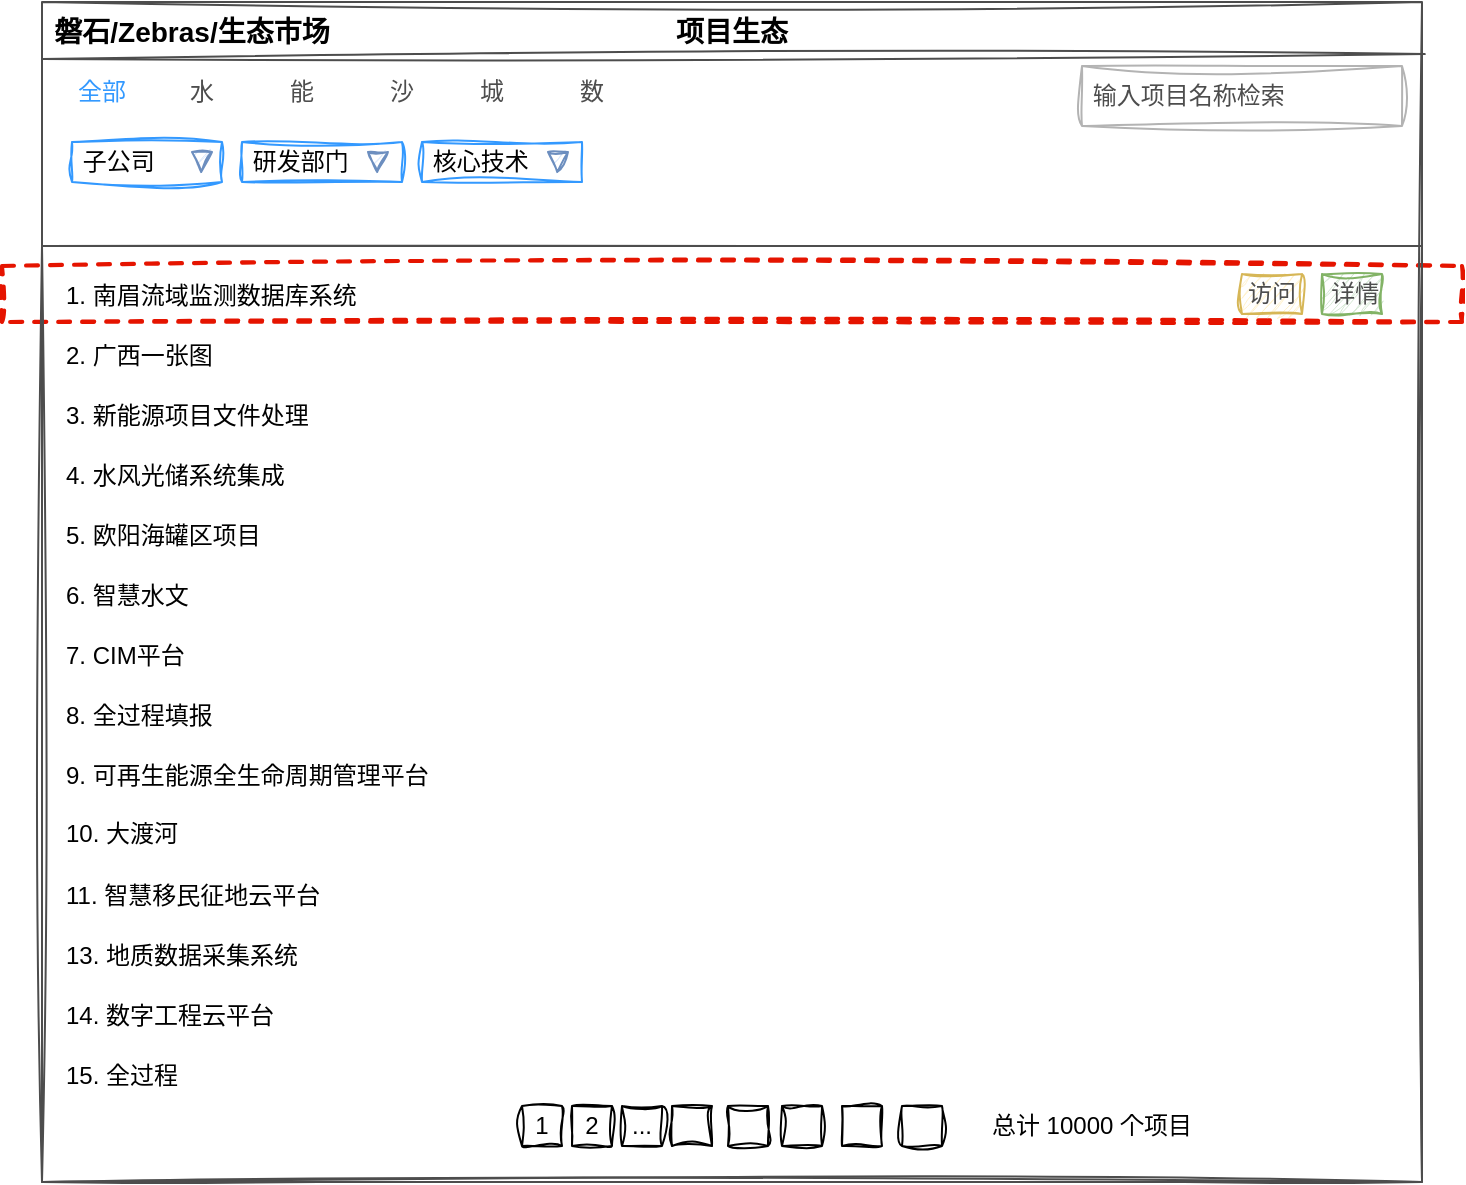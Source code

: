 <mxfile version="23.1.5" type="github">
  <diagram name="第 1 页" id="y4OPuHrL55n07sODktMv">
    <mxGraphModel dx="1799" dy="1003" grid="1" gridSize="10" guides="1" tooltips="1" connect="1" arrows="1" fold="1" page="1" pageScale="1" pageWidth="827" pageHeight="1169" math="0" shadow="0">
      <root>
        <mxCell id="0" />
        <mxCell id="1" parent="0" />
        <mxCell id="23BlMbJfh4G_maGioOW0-32" value="" style="rounded=0;whiteSpace=wrap;html=1;fillColor=none;dashed=1;strokeWidth=2;strokeColor=#E51400;sketch=1;curveFitting=1;jiggle=2;shadow=0;" vertex="1" parent="1">
          <mxGeometry x="40" y="272" width="730" height="28" as="geometry" />
        </mxCell>
        <mxCell id="GQAXHznCBVrPEbRLYMm7-1" value="" style="rounded=0;whiteSpace=wrap;html=1;fillColor=none;strokeColor=#4D4D4D;sketch=1;curveFitting=1;jiggle=2;shadow=0;" parent="1" vertex="1">
          <mxGeometry x="60" y="140" width="690" height="590" as="geometry" />
        </mxCell>
        <mxCell id="GQAXHznCBVrPEbRLYMm7-2" value="" style="rounded=0;whiteSpace=wrap;html=1;fillColor=none;strokeColor=#4D4D4D;sketch=1;curveFitting=1;jiggle=2;shadow=0;" parent="1" vertex="1">
          <mxGeometry x="60" y="262" width="690" height="468" as="geometry" />
        </mxCell>
        <mxCell id="GQAXHznCBVrPEbRLYMm7-3" value="1. 南眉流域监测数据库系统" style="text;html=1;align=left;verticalAlign=middle;whiteSpace=wrap;rounded=0;sketch=1;curveFitting=1;jiggle=2;shadow=0;" parent="1" vertex="1">
          <mxGeometry x="70" y="272" width="250" height="30" as="geometry" />
        </mxCell>
        <mxCell id="GQAXHznCBVrPEbRLYMm7-4" value="2. 广西一张图" style="text;html=1;align=left;verticalAlign=middle;whiteSpace=wrap;rounded=0;sketch=1;curveFitting=1;jiggle=2;shadow=0;" parent="1" vertex="1">
          <mxGeometry x="70" y="302" width="250" height="30" as="geometry" />
        </mxCell>
        <mxCell id="GQAXHznCBVrPEbRLYMm7-5" value="3. 新能源项目文件处理" style="text;html=1;align=left;verticalAlign=middle;whiteSpace=wrap;rounded=0;sketch=1;curveFitting=1;jiggle=2;shadow=0;" parent="1" vertex="1">
          <mxGeometry x="70" y="332" width="250" height="30" as="geometry" />
        </mxCell>
        <mxCell id="GQAXHznCBVrPEbRLYMm7-6" value="4. 水风光储系统集成" style="text;html=1;align=left;verticalAlign=middle;whiteSpace=wrap;rounded=0;sketch=1;curveFitting=1;jiggle=2;shadow=0;" parent="1" vertex="1">
          <mxGeometry x="70" y="362" width="250" height="30" as="geometry" />
        </mxCell>
        <mxCell id="GQAXHznCBVrPEbRLYMm7-7" value="5. 欧阳海罐区项目" style="text;html=1;align=left;verticalAlign=middle;whiteSpace=wrap;rounded=0;sketch=1;curveFitting=1;jiggle=2;shadow=0;" parent="1" vertex="1">
          <mxGeometry x="70" y="392" width="250" height="30" as="geometry" />
        </mxCell>
        <mxCell id="GQAXHznCBVrPEbRLYMm7-8" value="6. 智慧水文" style="text;html=1;align=left;verticalAlign=middle;whiteSpace=wrap;rounded=0;sketch=1;curveFitting=1;jiggle=2;shadow=0;" parent="1" vertex="1">
          <mxGeometry x="70" y="422" width="250" height="30" as="geometry" />
        </mxCell>
        <mxCell id="GQAXHznCBVrPEbRLYMm7-9" value="7. CIM平台" style="text;html=1;align=left;verticalAlign=middle;whiteSpace=wrap;rounded=0;sketch=1;curveFitting=1;jiggle=2;shadow=0;" parent="1" vertex="1">
          <mxGeometry x="70" y="452" width="250" height="30" as="geometry" />
        </mxCell>
        <mxCell id="GQAXHznCBVrPEbRLYMm7-10" value="8. 全过程填报" style="text;html=1;align=left;verticalAlign=middle;whiteSpace=wrap;rounded=0;sketch=1;curveFitting=1;jiggle=2;shadow=0;" parent="1" vertex="1">
          <mxGeometry x="70" y="482" width="250" height="30" as="geometry" />
        </mxCell>
        <mxCell id="GQAXHznCBVrPEbRLYMm7-11" value="9. 可再生能源全生命周期管理平台" style="text;html=1;align=left;verticalAlign=middle;whiteSpace=wrap;rounded=0;sketch=1;curveFitting=1;jiggle=2;shadow=0;" parent="1" vertex="1">
          <mxGeometry x="70" y="512" width="250" height="30" as="geometry" />
        </mxCell>
        <mxCell id="GQAXHznCBVrPEbRLYMm7-12" value="10. 大渡河" style="text;html=1;align=left;verticalAlign=middle;whiteSpace=wrap;rounded=0;sketch=1;curveFitting=1;jiggle=2;shadow=0;" parent="1" vertex="1">
          <mxGeometry x="70" y="542" width="250" height="28" as="geometry" />
        </mxCell>
        <mxCell id="GQAXHznCBVrPEbRLYMm7-13" value="11. 智慧移民征地云平台" style="text;html=1;align=left;verticalAlign=middle;whiteSpace=wrap;rounded=0;sketch=1;curveFitting=1;jiggle=2;shadow=0;" parent="1" vertex="1">
          <mxGeometry x="70" y="572" width="250" height="30" as="geometry" />
        </mxCell>
        <mxCell id="GQAXHznCBVrPEbRLYMm7-14" value="13. 地质数据采集系统" style="text;html=1;align=left;verticalAlign=middle;whiteSpace=wrap;rounded=0;sketch=1;curveFitting=1;jiggle=2;shadow=0;" parent="1" vertex="1">
          <mxGeometry x="70" y="602" width="250" height="30" as="geometry" />
        </mxCell>
        <mxCell id="GQAXHznCBVrPEbRLYMm7-15" value="14. 数字工程云平台" style="text;html=1;align=left;verticalAlign=middle;whiteSpace=wrap;rounded=0;sketch=1;curveFitting=1;jiggle=2;shadow=0;" parent="1" vertex="1">
          <mxGeometry x="70" y="632" width="210" height="30" as="geometry" />
        </mxCell>
        <mxCell id="GQAXHznCBVrPEbRLYMm7-16" value="15. 全过程" style="text;html=1;align=left;verticalAlign=middle;whiteSpace=wrap;rounded=0;sketch=1;curveFitting=1;jiggle=2;shadow=0;" parent="1" vertex="1">
          <mxGeometry x="70" y="662" width="210" height="30" as="geometry" />
        </mxCell>
        <mxCell id="23BlMbJfh4G_maGioOW0-2" value="项目生态" style="text;html=1;align=center;verticalAlign=middle;whiteSpace=wrap;rounded=0;fontSize=14;fontStyle=1;sketch=1;curveFitting=1;jiggle=2;shadow=0;" vertex="1" parent="1">
          <mxGeometry x="375" y="140" width="60" height="30" as="geometry" />
        </mxCell>
        <mxCell id="23BlMbJfh4G_maGioOW0-3" value="磐石/Zebras/生态市场" style="text;html=1;align=center;verticalAlign=middle;whiteSpace=wrap;rounded=0;fontSize=14;fontStyle=1;sketch=1;curveFitting=1;jiggle=2;shadow=0;" vertex="1" parent="1">
          <mxGeometry x="60" y="140" width="150" height="30" as="geometry" />
        </mxCell>
        <mxCell id="23BlMbJfh4G_maGioOW0-4" value="&lt;font color=&quot;#4d4d4d&quot;&gt;&amp;nbsp;输入项目名称检索&lt;/font&gt;" style="text;html=1;align=left;verticalAlign=middle;whiteSpace=wrap;rounded=0;strokeColor=#B3B3B3;sketch=1;curveFitting=1;jiggle=2;shadow=0;" vertex="1" parent="1">
          <mxGeometry x="580" y="172" width="160" height="30" as="geometry" />
        </mxCell>
        <mxCell id="23BlMbJfh4G_maGioOW0-5" value="全部" style="text;html=1;align=center;verticalAlign=middle;whiteSpace=wrap;rounded=0;fontColor=#3399FF;sketch=1;curveFitting=1;jiggle=2;shadow=0;" vertex="1" parent="1">
          <mxGeometry x="60" y="170" width="60" height="30" as="geometry" />
        </mxCell>
        <mxCell id="23BlMbJfh4G_maGioOW0-6" value="水" style="text;html=1;align=center;verticalAlign=middle;whiteSpace=wrap;rounded=0;fontColor=#4D4D4D;sketch=1;curveFitting=1;jiggle=2;shadow=0;" vertex="1" parent="1">
          <mxGeometry x="120" y="170" width="40" height="30" as="geometry" />
        </mxCell>
        <mxCell id="23BlMbJfh4G_maGioOW0-7" value="&lt;font&gt;能&lt;/font&gt;" style="text;html=1;align=center;verticalAlign=middle;whiteSpace=wrap;rounded=0;sketch=1;curveFitting=1;jiggle=2;shadow=0;fontColor=#4D4D4D;" vertex="1" parent="1">
          <mxGeometry x="170" y="170" width="40" height="30" as="geometry" />
        </mxCell>
        <mxCell id="23BlMbJfh4G_maGioOW0-8" value="&lt;font&gt;沙&lt;/font&gt;" style="text;html=1;align=center;verticalAlign=middle;whiteSpace=wrap;rounded=0;sketch=1;curveFitting=1;jiggle=2;shadow=0;fontColor=#4D4D4D;" vertex="1" parent="1">
          <mxGeometry x="220" y="170" width="40" height="30" as="geometry" />
        </mxCell>
        <mxCell id="23BlMbJfh4G_maGioOW0-9" value="&lt;font&gt;城&lt;/font&gt;" style="text;html=1;align=center;verticalAlign=middle;whiteSpace=wrap;rounded=0;sketch=1;curveFitting=1;jiggle=2;shadow=0;fontColor=#4D4D4D;" vertex="1" parent="1">
          <mxGeometry x="270" y="170" width="30" height="30" as="geometry" />
        </mxCell>
        <mxCell id="23BlMbJfh4G_maGioOW0-10" value="&lt;font&gt;数&lt;/font&gt;" style="text;html=1;align=center;verticalAlign=middle;whiteSpace=wrap;rounded=0;sketch=1;curveFitting=1;jiggle=2;shadow=0;fontColor=#4D4D4D;" vertex="1" parent="1">
          <mxGeometry x="320" y="170" width="30" height="30" as="geometry" />
        </mxCell>
        <mxCell id="23BlMbJfh4G_maGioOW0-11" value="&amp;nbsp;子公司" style="rounded=0;whiteSpace=wrap;html=1;align=left;strokeColor=#3399FF;sketch=1;curveFitting=1;jiggle=2;shadow=0;" vertex="1" parent="1">
          <mxGeometry x="75" y="210" width="75" height="20" as="geometry" />
        </mxCell>
        <mxCell id="23BlMbJfh4G_maGioOW0-12" value="&amp;nbsp;研发部门" style="rounded=0;whiteSpace=wrap;html=1;align=left;strokeColor=#3399FF;sketch=1;curveFitting=1;jiggle=2;shadow=0;" vertex="1" parent="1">
          <mxGeometry x="160" y="210" width="80" height="20" as="geometry" />
        </mxCell>
        <mxCell id="23BlMbJfh4G_maGioOW0-13" value="&amp;nbsp;核心技术" style="rounded=0;whiteSpace=wrap;html=1;align=left;strokeColor=#3399FF;sketch=1;curveFitting=1;jiggle=2;shadow=0;" vertex="1" parent="1">
          <mxGeometry x="250" y="210" width="80" height="20" as="geometry" />
        </mxCell>
        <mxCell id="23BlMbJfh4G_maGioOW0-14" value="" style="verticalLabelPosition=bottom;verticalAlign=top;html=1;shape=mxgraph.basic.acute_triangle;dx=0.54;direction=west;fillColor=#dae8fc;strokeColor=#6c8ebf;sketch=1;curveFitting=1;jiggle=2;shadow=0;" vertex="1" parent="1">
          <mxGeometry x="135" y="215" width="10" height="10" as="geometry" />
        </mxCell>
        <mxCell id="23BlMbJfh4G_maGioOW0-15" value="" style="verticalLabelPosition=bottom;verticalAlign=top;html=1;shape=mxgraph.basic.acute_triangle;dx=0.54;direction=west;fillColor=#dae8fc;strokeColor=#6c8ebf;sketch=1;curveFitting=1;jiggle=2;shadow=0;" vertex="1" parent="1">
          <mxGeometry x="223" y="215" width="10" height="10" as="geometry" />
        </mxCell>
        <mxCell id="23BlMbJfh4G_maGioOW0-16" value="" style="verticalLabelPosition=bottom;verticalAlign=top;html=1;shape=mxgraph.basic.acute_triangle;dx=0.54;direction=west;fillColor=#dae8fc;strokeColor=#6c8ebf;sketch=1;curveFitting=1;jiggle=2;shadow=0;" vertex="1" parent="1">
          <mxGeometry x="313" y="215" width="10" height="10" as="geometry" />
        </mxCell>
        <mxCell id="23BlMbJfh4G_maGioOW0-17" value="" style="whiteSpace=wrap;html=1;aspect=fixed;fillColor=none;sketch=1;curveFitting=1;jiggle=2;shadow=0;" vertex="1" parent="1">
          <mxGeometry x="403" y="692" width="20" height="20" as="geometry" />
        </mxCell>
        <mxCell id="23BlMbJfh4G_maGioOW0-19" value="" style="whiteSpace=wrap;html=1;aspect=fixed;fillColor=none;sketch=1;curveFitting=1;jiggle=2;shadow=0;" vertex="1" parent="1">
          <mxGeometry x="375" y="692" width="20" height="20" as="geometry" />
        </mxCell>
        <mxCell id="23BlMbJfh4G_maGioOW0-20" value="..." style="whiteSpace=wrap;html=1;aspect=fixed;fillColor=none;sketch=1;curveFitting=1;jiggle=2;shadow=0;" vertex="1" parent="1">
          <mxGeometry x="350" y="692" width="20" height="20" as="geometry" />
        </mxCell>
        <mxCell id="23BlMbJfh4G_maGioOW0-21" value="2" style="whiteSpace=wrap;html=1;aspect=fixed;fillColor=none;sketch=1;curveFitting=1;jiggle=2;shadow=0;" vertex="1" parent="1">
          <mxGeometry x="325" y="692" width="20" height="20" as="geometry" />
        </mxCell>
        <mxCell id="23BlMbJfh4G_maGioOW0-22" value="1" style="whiteSpace=wrap;html=1;aspect=fixed;fillColor=none;sketch=1;curveFitting=1;jiggle=2;shadow=0;" vertex="1" parent="1">
          <mxGeometry x="300" y="692" width="20" height="20" as="geometry" />
        </mxCell>
        <mxCell id="23BlMbJfh4G_maGioOW0-23" value="" style="whiteSpace=wrap;html=1;aspect=fixed;fillColor=none;sketch=1;curveFitting=1;jiggle=2;shadow=0;" vertex="1" parent="1">
          <mxGeometry x="430" y="692" width="20" height="20" as="geometry" />
        </mxCell>
        <mxCell id="23BlMbJfh4G_maGioOW0-24" value="" style="whiteSpace=wrap;html=1;aspect=fixed;fillColor=none;sketch=1;curveFitting=1;jiggle=2;shadow=0;" vertex="1" parent="1">
          <mxGeometry x="460" y="692" width="20" height="20" as="geometry" />
        </mxCell>
        <mxCell id="23BlMbJfh4G_maGioOW0-25" value="" style="whiteSpace=wrap;html=1;aspect=fixed;fillColor=none;sketch=1;curveFitting=1;jiggle=2;shadow=0;" vertex="1" parent="1">
          <mxGeometry x="490" y="692" width="20" height="20" as="geometry" />
        </mxCell>
        <mxCell id="23BlMbJfh4G_maGioOW0-27" value="总计 10000 个项目" style="text;html=1;align=center;verticalAlign=middle;whiteSpace=wrap;rounded=0;sketch=1;curveFitting=1;jiggle=2;shadow=0;" vertex="1" parent="1">
          <mxGeometry x="530" y="687" width="110" height="30" as="geometry" />
        </mxCell>
        <mxCell id="23BlMbJfh4G_maGioOW0-28" value="" style="endArrow=none;html=1;rounded=0;entryX=1.002;entryY=0.034;entryDx=0;entryDy=0;entryPerimeter=0;exitX=0;exitY=0.75;exitDx=0;exitDy=0;strokeColor=#4D4D4D;sketch=1;curveFitting=1;jiggle=2;shadow=0;" edge="1" parent="1">
          <mxGeometry width="50" height="50" relative="1" as="geometry">
            <mxPoint x="60" y="168.5" as="sourcePoint" />
            <mxPoint x="751.38" y="166.06" as="targetPoint" />
          </mxGeometry>
        </mxCell>
        <mxCell id="23BlMbJfh4G_maGioOW0-33" value="&lt;font color=&quot;#4d4d4d&quot;&gt;&amp;nbsp;详情&lt;/font&gt;" style="text;html=1;align=center;verticalAlign=middle;whiteSpace=wrap;rounded=0;sketch=1;curveFitting=1;jiggle=2;shadow=0;fillColor=#d5e8d4;strokeColor=#82b366;" vertex="1" parent="1">
          <mxGeometry x="700" y="276" width="30" height="20" as="geometry" />
        </mxCell>
        <mxCell id="23BlMbJfh4G_maGioOW0-34" value="&lt;font color=&quot;#4d4d4d&quot;&gt;访问&lt;/font&gt;" style="text;html=1;align=center;verticalAlign=middle;whiteSpace=wrap;rounded=0;sketch=1;curveFitting=1;jiggle=2;shadow=0;fillColor=#fff2cc;strokeColor=#d6b656;" vertex="1" parent="1">
          <mxGeometry x="660" y="276" width="30" height="20" as="geometry" />
        </mxCell>
      </root>
    </mxGraphModel>
  </diagram>
</mxfile>
